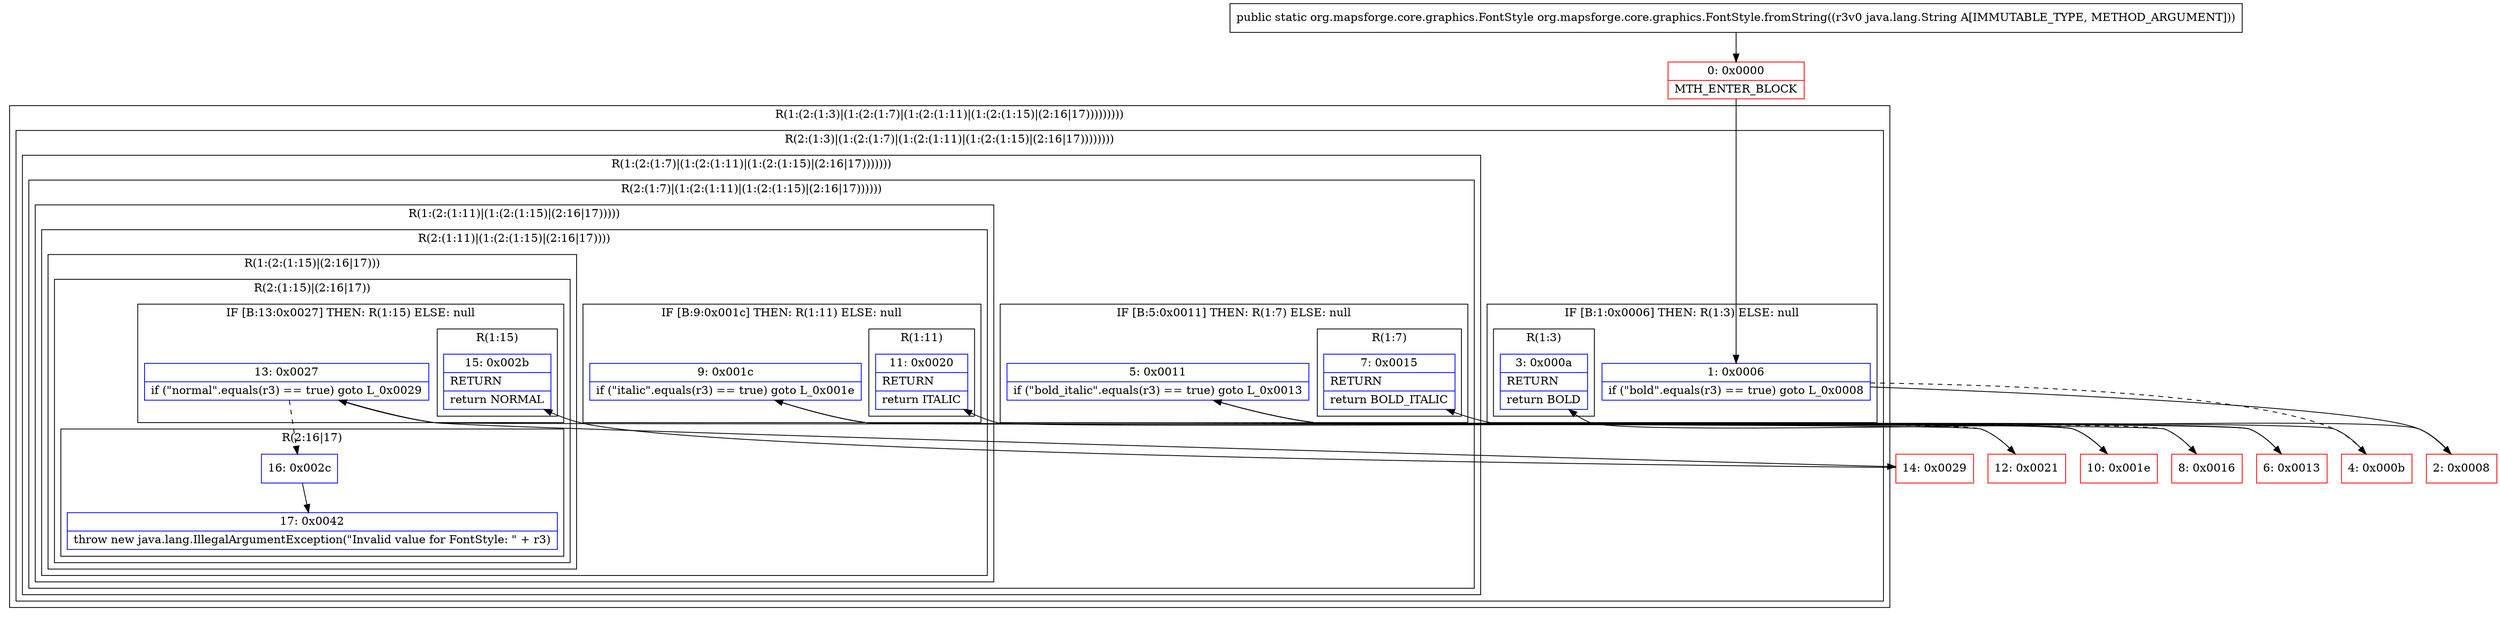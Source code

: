 digraph "CFG fororg.mapsforge.core.graphics.FontStyle.fromString(Ljava\/lang\/String;)Lorg\/mapsforge\/core\/graphics\/FontStyle;" {
subgraph cluster_Region_2048159981 {
label = "R(1:(2:(1:3)|(1:(2:(1:7)|(1:(2:(1:11)|(1:(2:(1:15)|(2:16|17)))))))))";
node [shape=record,color=blue];
subgraph cluster_Region_258058364 {
label = "R(2:(1:3)|(1:(2:(1:7)|(1:(2:(1:11)|(1:(2:(1:15)|(2:16|17))))))))";
node [shape=record,color=blue];
subgraph cluster_IfRegion_637051536 {
label = "IF [B:1:0x0006] THEN: R(1:3) ELSE: null";
node [shape=record,color=blue];
Node_1 [shape=record,label="{1\:\ 0x0006|if (\"bold\".equals(r3) == true) goto L_0x0008\l}"];
subgraph cluster_Region_1851098278 {
label = "R(1:3)";
node [shape=record,color=blue];
Node_3 [shape=record,label="{3\:\ 0x000a|RETURN\l|return BOLD\l}"];
}
}
subgraph cluster_Region_933171865 {
label = "R(1:(2:(1:7)|(1:(2:(1:11)|(1:(2:(1:15)|(2:16|17)))))))";
node [shape=record,color=blue];
subgraph cluster_Region_901738078 {
label = "R(2:(1:7)|(1:(2:(1:11)|(1:(2:(1:15)|(2:16|17))))))";
node [shape=record,color=blue];
subgraph cluster_IfRegion_1429452379 {
label = "IF [B:5:0x0011] THEN: R(1:7) ELSE: null";
node [shape=record,color=blue];
Node_5 [shape=record,label="{5\:\ 0x0011|if (\"bold_italic\".equals(r3) == true) goto L_0x0013\l}"];
subgraph cluster_Region_385968367 {
label = "R(1:7)";
node [shape=record,color=blue];
Node_7 [shape=record,label="{7\:\ 0x0015|RETURN\l|return BOLD_ITALIC\l}"];
}
}
subgraph cluster_Region_1480960844 {
label = "R(1:(2:(1:11)|(1:(2:(1:15)|(2:16|17)))))";
node [shape=record,color=blue];
subgraph cluster_Region_382133124 {
label = "R(2:(1:11)|(1:(2:(1:15)|(2:16|17))))";
node [shape=record,color=blue];
subgraph cluster_IfRegion_1578049129 {
label = "IF [B:9:0x001c] THEN: R(1:11) ELSE: null";
node [shape=record,color=blue];
Node_9 [shape=record,label="{9\:\ 0x001c|if (\"italic\".equals(r3) == true) goto L_0x001e\l}"];
subgraph cluster_Region_1121276759 {
label = "R(1:11)";
node [shape=record,color=blue];
Node_11 [shape=record,label="{11\:\ 0x0020|RETURN\l|return ITALIC\l}"];
}
}
subgraph cluster_Region_926912394 {
label = "R(1:(2:(1:15)|(2:16|17)))";
node [shape=record,color=blue];
subgraph cluster_Region_373588010 {
label = "R(2:(1:15)|(2:16|17))";
node [shape=record,color=blue];
subgraph cluster_IfRegion_807282909 {
label = "IF [B:13:0x0027] THEN: R(1:15) ELSE: null";
node [shape=record,color=blue];
Node_13 [shape=record,label="{13\:\ 0x0027|if (\"normal\".equals(r3) == true) goto L_0x0029\l}"];
subgraph cluster_Region_1488558690 {
label = "R(1:15)";
node [shape=record,color=blue];
Node_15 [shape=record,label="{15\:\ 0x002b|RETURN\l|return NORMAL\l}"];
}
}
subgraph cluster_Region_330370336 {
label = "R(2:16|17)";
node [shape=record,color=blue];
Node_16 [shape=record,label="{16\:\ 0x002c}"];
Node_17 [shape=record,label="{17\:\ 0x0042|throw new java.lang.IllegalArgumentException(\"Invalid value for FontStyle: \" + r3)\l}"];
}
}
}
}
}
}
}
}
}
Node_0 [shape=record,color=red,label="{0\:\ 0x0000|MTH_ENTER_BLOCK\l}"];
Node_2 [shape=record,color=red,label="{2\:\ 0x0008}"];
Node_4 [shape=record,color=red,label="{4\:\ 0x000b}"];
Node_6 [shape=record,color=red,label="{6\:\ 0x0013}"];
Node_8 [shape=record,color=red,label="{8\:\ 0x0016}"];
Node_10 [shape=record,color=red,label="{10\:\ 0x001e}"];
Node_12 [shape=record,color=red,label="{12\:\ 0x0021}"];
Node_14 [shape=record,color=red,label="{14\:\ 0x0029}"];
MethodNode[shape=record,label="{public static org.mapsforge.core.graphics.FontStyle org.mapsforge.core.graphics.FontStyle.fromString((r3v0 java.lang.String A[IMMUTABLE_TYPE, METHOD_ARGUMENT])) }"];
MethodNode -> Node_0;
Node_1 -> Node_2;
Node_1 -> Node_4[style=dashed];
Node_5 -> Node_6;
Node_5 -> Node_8[style=dashed];
Node_9 -> Node_10;
Node_9 -> Node_12[style=dashed];
Node_13 -> Node_14;
Node_13 -> Node_16[style=dashed];
Node_16 -> Node_17;
Node_0 -> Node_1;
Node_2 -> Node_3;
Node_4 -> Node_5;
Node_6 -> Node_7;
Node_8 -> Node_9;
Node_10 -> Node_11;
Node_12 -> Node_13;
Node_14 -> Node_15;
}

